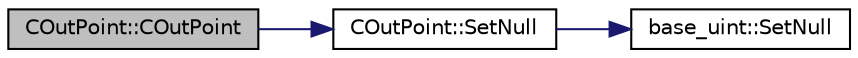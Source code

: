 digraph "COutPoint::COutPoint"
{
  edge [fontname="Helvetica",fontsize="10",labelfontname="Helvetica",labelfontsize="10"];
  node [fontname="Helvetica",fontsize="10",shape=record];
  rankdir="LR";
  Node0 [label="COutPoint::COutPoint",height=0.2,width=0.4,color="black", fillcolor="grey75", style="filled", fontcolor="black"];
  Node0 -> Node1 [color="midnightblue",fontsize="10",style="solid",fontname="Helvetica"];
  Node1 [label="COutPoint::SetNull",height=0.2,width=0.4,color="black", fillcolor="white", style="filled",URL="$class_c_out_point.html#aa98ceceb3fc5f4d2c52033451ee8e251"];
  Node1 -> Node2 [color="midnightblue",fontsize="10",style="solid",fontname="Helvetica"];
  Node2 [label="base_uint::SetNull",height=0.2,width=0.4,color="black", fillcolor="white", style="filled",URL="$classbase__uint.html#ab7f832a0d48a7da00296497c820ae775"];
}
